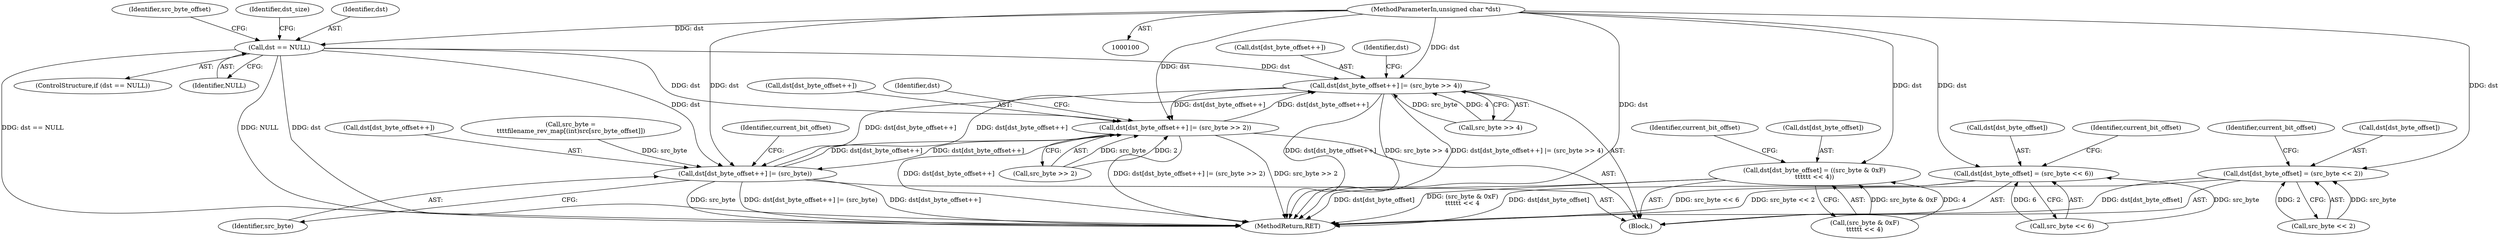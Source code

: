 digraph "0_linux_942080643bce061c3dd9d5718d3b745dcb39a8bc@pointer" {
"1000101" [label="(MethodParameterIn,unsigned char *dst)"];
"1000119" [label="(Call,dst == NULL)"];
"1000160" [label="(Call,dst[dst_byte_offset++] |= (src_byte >> 4))"];
"1000182" [label="(Call,dst[dst_byte_offset++] |= (src_byte >> 2))"];
"1000202" [label="(Call,dst[dst_byte_offset++] |= (src_byte))"];
"1000148" [label="(Call,dst[dst_byte_offset] = (src_byte << 2))"];
"1000168" [label="(Call,dst[dst_byte_offset] = ((src_byte & 0xF)\n\t\t\t\t\t\t << 4))"];
"1000190" [label="(Call,dst[dst_byte_offset] = (src_byte << 6))"];
"1000209" [label="(Identifier,current_bit_offset)"];
"1000190" [label="(Call,dst[dst_byte_offset] = (src_byte << 6))"];
"1000161" [label="(Call,dst[dst_byte_offset++])"];
"1000194" [label="(Call,src_byte << 6)"];
"1000192" [label="(Identifier,dst)"];
"1000156" [label="(Identifier,current_bit_offset)"];
"1000220" [label="(MethodReturn,RET)"];
"1000168" [label="(Call,dst[dst_byte_offset] = ((src_byte & 0xF)\n\t\t\t\t\t\t << 4))"];
"1000118" [label="(ControlStructure,if (dst == NULL))"];
"1000203" [label="(Call,dst[dst_byte_offset++])"];
"1000125" [label="(Identifier,dst_size)"];
"1000152" [label="(Call,src_byte << 2)"];
"1000119" [label="(Call,dst == NULL)"];
"1000182" [label="(Call,dst[dst_byte_offset++] |= (src_byte >> 2))"];
"1000191" [label="(Call,dst[dst_byte_offset])"];
"1000120" [label="(Identifier,dst)"];
"1000198" [label="(Identifier,current_bit_offset)"];
"1000187" [label="(Call,src_byte >> 2)"];
"1000183" [label="(Call,dst[dst_byte_offset++])"];
"1000178" [label="(Identifier,current_bit_offset)"];
"1000170" [label="(Identifier,dst)"];
"1000135" [label="(Call,src_byte =\n\t\t\t\tfilename_rev_map[(int)src[src_byte_offset]])"];
"1000146" [label="(Block,)"];
"1000121" [label="(Identifier,NULL)"];
"1000101" [label="(MethodParameterIn,unsigned char *dst)"];
"1000148" [label="(Call,dst[dst_byte_offset] = (src_byte << 2))"];
"1000149" [label="(Call,dst[dst_byte_offset])"];
"1000172" [label="(Call,(src_byte & 0xF)\n\t\t\t\t\t\t << 4)"];
"1000160" [label="(Call,dst[dst_byte_offset++] |= (src_byte >> 4))"];
"1000202" [label="(Call,dst[dst_byte_offset++] |= (src_byte))"];
"1000131" [label="(Identifier,src_byte_offset)"];
"1000207" [label="(Identifier,src_byte)"];
"1000165" [label="(Call,src_byte >> 4)"];
"1000169" [label="(Call,dst[dst_byte_offset])"];
"1000101" -> "1000100"  [label="AST: "];
"1000101" -> "1000220"  [label="DDG: dst"];
"1000101" -> "1000119"  [label="DDG: dst"];
"1000101" -> "1000148"  [label="DDG: dst"];
"1000101" -> "1000160"  [label="DDG: dst"];
"1000101" -> "1000168"  [label="DDG: dst"];
"1000101" -> "1000182"  [label="DDG: dst"];
"1000101" -> "1000190"  [label="DDG: dst"];
"1000101" -> "1000202"  [label="DDG: dst"];
"1000119" -> "1000118"  [label="AST: "];
"1000119" -> "1000121"  [label="CFG: "];
"1000120" -> "1000119"  [label="AST: "];
"1000121" -> "1000119"  [label="AST: "];
"1000125" -> "1000119"  [label="CFG: "];
"1000131" -> "1000119"  [label="CFG: "];
"1000119" -> "1000220"  [label="DDG: NULL"];
"1000119" -> "1000220"  [label="DDG: dst"];
"1000119" -> "1000220"  [label="DDG: dst == NULL"];
"1000119" -> "1000160"  [label="DDG: dst"];
"1000119" -> "1000182"  [label="DDG: dst"];
"1000119" -> "1000202"  [label="DDG: dst"];
"1000160" -> "1000146"  [label="AST: "];
"1000160" -> "1000165"  [label="CFG: "];
"1000161" -> "1000160"  [label="AST: "];
"1000165" -> "1000160"  [label="AST: "];
"1000170" -> "1000160"  [label="CFG: "];
"1000160" -> "1000220"  [label="DDG: dst[dst_byte_offset++] |= (src_byte >> 4)"];
"1000160" -> "1000220"  [label="DDG: dst[dst_byte_offset++]"];
"1000160" -> "1000220"  [label="DDG: src_byte >> 4"];
"1000202" -> "1000160"  [label="DDG: dst[dst_byte_offset++]"];
"1000182" -> "1000160"  [label="DDG: dst[dst_byte_offset++]"];
"1000165" -> "1000160"  [label="DDG: src_byte"];
"1000165" -> "1000160"  [label="DDG: 4"];
"1000160" -> "1000182"  [label="DDG: dst[dst_byte_offset++]"];
"1000160" -> "1000202"  [label="DDG: dst[dst_byte_offset++]"];
"1000182" -> "1000146"  [label="AST: "];
"1000182" -> "1000187"  [label="CFG: "];
"1000183" -> "1000182"  [label="AST: "];
"1000187" -> "1000182"  [label="AST: "];
"1000192" -> "1000182"  [label="CFG: "];
"1000182" -> "1000220"  [label="DDG: dst[dst_byte_offset++] |= (src_byte >> 2)"];
"1000182" -> "1000220"  [label="DDG: src_byte >> 2"];
"1000182" -> "1000220"  [label="DDG: dst[dst_byte_offset++]"];
"1000202" -> "1000182"  [label="DDG: dst[dst_byte_offset++]"];
"1000187" -> "1000182"  [label="DDG: src_byte"];
"1000187" -> "1000182"  [label="DDG: 2"];
"1000182" -> "1000202"  [label="DDG: dst[dst_byte_offset++]"];
"1000202" -> "1000146"  [label="AST: "];
"1000202" -> "1000207"  [label="CFG: "];
"1000203" -> "1000202"  [label="AST: "];
"1000207" -> "1000202"  [label="AST: "];
"1000209" -> "1000202"  [label="CFG: "];
"1000202" -> "1000220"  [label="DDG: dst[dst_byte_offset++]"];
"1000202" -> "1000220"  [label="DDG: src_byte"];
"1000202" -> "1000220"  [label="DDG: dst[dst_byte_offset++] |= (src_byte)"];
"1000135" -> "1000202"  [label="DDG: src_byte"];
"1000148" -> "1000146"  [label="AST: "];
"1000148" -> "1000152"  [label="CFG: "];
"1000149" -> "1000148"  [label="AST: "];
"1000152" -> "1000148"  [label="AST: "];
"1000156" -> "1000148"  [label="CFG: "];
"1000148" -> "1000220"  [label="DDG: src_byte << 2"];
"1000148" -> "1000220"  [label="DDG: dst[dst_byte_offset]"];
"1000152" -> "1000148"  [label="DDG: src_byte"];
"1000152" -> "1000148"  [label="DDG: 2"];
"1000168" -> "1000146"  [label="AST: "];
"1000168" -> "1000172"  [label="CFG: "];
"1000169" -> "1000168"  [label="AST: "];
"1000172" -> "1000168"  [label="AST: "];
"1000178" -> "1000168"  [label="CFG: "];
"1000168" -> "1000220"  [label="DDG: (src_byte & 0xF)\n\t\t\t\t\t\t << 4"];
"1000168" -> "1000220"  [label="DDG: dst[dst_byte_offset]"];
"1000172" -> "1000168"  [label="DDG: src_byte & 0xF"];
"1000172" -> "1000168"  [label="DDG: 4"];
"1000190" -> "1000146"  [label="AST: "];
"1000190" -> "1000194"  [label="CFG: "];
"1000191" -> "1000190"  [label="AST: "];
"1000194" -> "1000190"  [label="AST: "];
"1000198" -> "1000190"  [label="CFG: "];
"1000190" -> "1000220"  [label="DDG: src_byte << 6"];
"1000190" -> "1000220"  [label="DDG: dst[dst_byte_offset]"];
"1000194" -> "1000190"  [label="DDG: src_byte"];
"1000194" -> "1000190"  [label="DDG: 6"];
}

